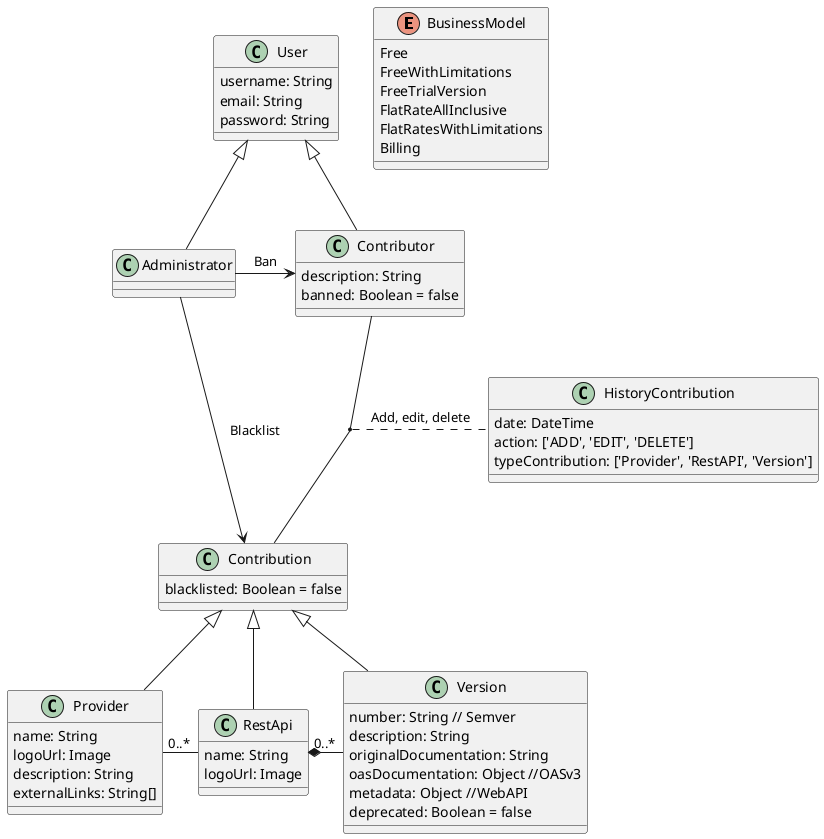 @startuml "DC APIs Repositorio"
enum BusinessModel {
    Free
    FreeWithLimitations
    FreeTrialVersion
    FlatRateAllInclusive
    FlatRatesWithLimitations
    Billing
}

class Provider {
    name: String
    logoUrl: Image
    description: String
    externalLinks: String[]
}

class RestApi {
   name: String
   logoUrl: Image
}

class Version {
    number: String // Semver
    description: String
    originalDocumentation: String
    oasDocumentation: Object //OASv3
    metadata: Object //WebAPI
    deprecated: Boolean = false
}

class User {
    username: String
    email: String
    password: String
}

class Contributor {
    description: String
    banned: Boolean = false
}

class Administrator {

}

class Contribution {
    blacklisted: Boolean = false
}

class HistoryContribution {
    date: DateTime
    action: ['ADD', 'EDIT', 'DELETE']
    typeContribution: ['Provider', 'RestAPI', 'Version']
}

RestApi *-right- "0..*" Version
Provider -right- "0..*" RestApi
User <|-- Administrator
User <|-- Contributor
Administrator --> Contribution: Blacklist
Administrator -right-> Contributor: Ban
(Contributor,Contribution) .. HistoryContribution: Add, edit, delete
Contribution <|-- Provider
Contribution <|-- RestApi
Contribution <|-- Version

@enduml